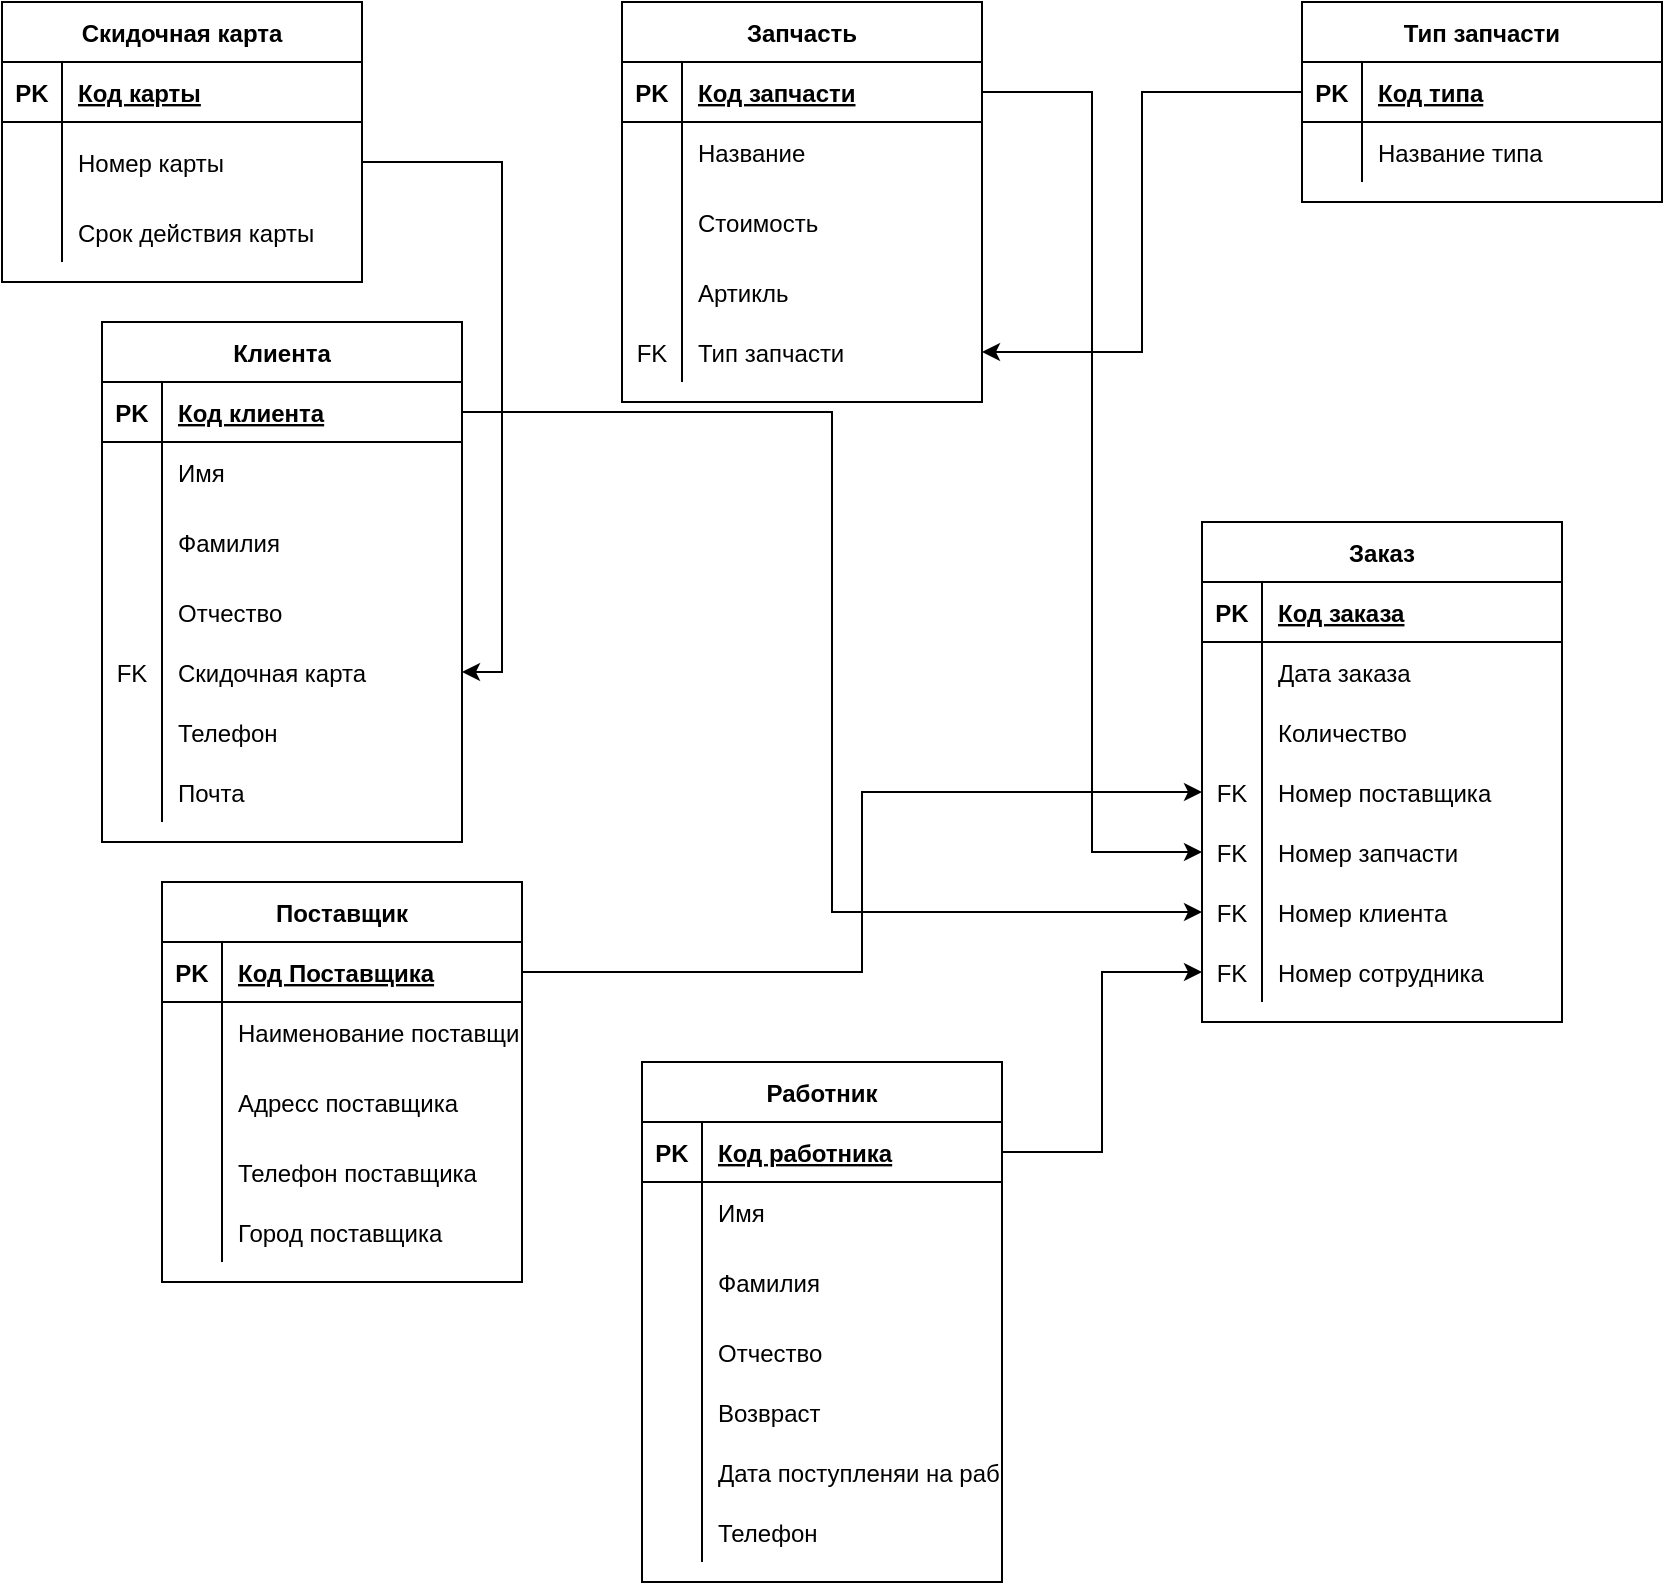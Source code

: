 <mxfile version="18.0.0" type="google"><diagram id="miZp50-C8-HY1omfgXkH" name="Page-1"><mxGraphModel grid="1" page="1" gridSize="10" guides="1" tooltips="1" connect="1" arrows="1" fold="1" pageScale="1" pageWidth="827" pageHeight="1169" math="0" shadow="0"><root><mxCell id="0"/><mxCell id="1" parent="0"/><mxCell id="BhGO9FhYn9cVeKSuHejP-1" value="Клиента" style="shape=table;startSize=30;container=1;collapsible=1;childLayout=tableLayout;fixedRows=1;rowLines=0;fontStyle=1;align=center;resizeLast=1;" vertex="1" parent="1"><mxGeometry x="80" y="170" width="180" height="260" as="geometry"/></mxCell><mxCell id="BhGO9FhYn9cVeKSuHejP-2" value="" style="shape=tableRow;horizontal=0;startSize=0;swimlaneHead=0;swimlaneBody=0;fillColor=none;collapsible=0;dropTarget=0;points=[[0,0.5],[1,0.5]];portConstraint=eastwest;top=0;left=0;right=0;bottom=1;" vertex="1" parent="BhGO9FhYn9cVeKSuHejP-1"><mxGeometry y="30" width="180" height="30" as="geometry"/></mxCell><mxCell id="BhGO9FhYn9cVeKSuHejP-3" value="PK" style="shape=partialRectangle;connectable=0;fillColor=none;top=0;left=0;bottom=0;right=0;fontStyle=1;overflow=hidden;" vertex="1" parent="BhGO9FhYn9cVeKSuHejP-2"><mxGeometry width="30" height="30" as="geometry"><mxRectangle width="30" height="30" as="alternateBounds"/></mxGeometry></mxCell><mxCell id="BhGO9FhYn9cVeKSuHejP-4" value="Код клиента" style="shape=partialRectangle;connectable=0;fillColor=none;top=0;left=0;bottom=0;right=0;align=left;spacingLeft=6;fontStyle=5;overflow=hidden;" vertex="1" parent="BhGO9FhYn9cVeKSuHejP-2"><mxGeometry x="30" width="150" height="30" as="geometry"><mxRectangle width="150" height="30" as="alternateBounds"/></mxGeometry></mxCell><mxCell id="BhGO9FhYn9cVeKSuHejP-5" value="" style="shape=tableRow;horizontal=0;startSize=0;swimlaneHead=0;swimlaneBody=0;fillColor=none;collapsible=0;dropTarget=0;points=[[0,0.5],[1,0.5]];portConstraint=eastwest;top=0;left=0;right=0;bottom=0;" vertex="1" parent="BhGO9FhYn9cVeKSuHejP-1"><mxGeometry y="60" width="180" height="30" as="geometry"/></mxCell><mxCell id="BhGO9FhYn9cVeKSuHejP-6" value="" style="shape=partialRectangle;connectable=0;fillColor=none;top=0;left=0;bottom=0;right=0;editable=1;overflow=hidden;" vertex="1" parent="BhGO9FhYn9cVeKSuHejP-5"><mxGeometry width="30" height="30" as="geometry"><mxRectangle width="30" height="30" as="alternateBounds"/></mxGeometry></mxCell><mxCell id="BhGO9FhYn9cVeKSuHejP-7" value="Имя" style="shape=partialRectangle;connectable=0;fillColor=none;top=0;left=0;bottom=0;right=0;align=left;spacingLeft=6;overflow=hidden;" vertex="1" parent="BhGO9FhYn9cVeKSuHejP-5"><mxGeometry x="30" width="150" height="30" as="geometry"><mxRectangle width="150" height="30" as="alternateBounds"/></mxGeometry></mxCell><mxCell id="BhGO9FhYn9cVeKSuHejP-8" value="" style="shape=tableRow;horizontal=0;startSize=0;swimlaneHead=0;swimlaneBody=0;fillColor=none;collapsible=0;dropTarget=0;points=[[0,0.5],[1,0.5]];portConstraint=eastwest;top=0;left=0;right=0;bottom=0;" vertex="1" parent="BhGO9FhYn9cVeKSuHejP-1"><mxGeometry y="90" width="180" height="40" as="geometry"/></mxCell><mxCell id="BhGO9FhYn9cVeKSuHejP-9" value="" style="shape=partialRectangle;connectable=0;fillColor=none;top=0;left=0;bottom=0;right=0;editable=1;overflow=hidden;" vertex="1" parent="BhGO9FhYn9cVeKSuHejP-8"><mxGeometry width="30" height="40" as="geometry"><mxRectangle width="30" height="40" as="alternateBounds"/></mxGeometry></mxCell><mxCell id="BhGO9FhYn9cVeKSuHejP-10" value="Фамилия " style="shape=partialRectangle;connectable=0;fillColor=none;top=0;left=0;bottom=0;right=0;align=left;spacingLeft=6;overflow=hidden;" vertex="1" parent="BhGO9FhYn9cVeKSuHejP-8"><mxGeometry x="30" width="150" height="40" as="geometry"><mxRectangle width="150" height="40" as="alternateBounds"/></mxGeometry></mxCell><mxCell id="BhGO9FhYn9cVeKSuHejP-11" value="" style="shape=tableRow;horizontal=0;startSize=0;swimlaneHead=0;swimlaneBody=0;fillColor=none;collapsible=0;dropTarget=0;points=[[0,0.5],[1,0.5]];portConstraint=eastwest;top=0;left=0;right=0;bottom=0;" vertex="1" parent="BhGO9FhYn9cVeKSuHejP-1"><mxGeometry y="130" width="180" height="30" as="geometry"/></mxCell><mxCell id="BhGO9FhYn9cVeKSuHejP-12" value="" style="shape=partialRectangle;connectable=0;fillColor=none;top=0;left=0;bottom=0;right=0;editable=1;overflow=hidden;" vertex="1" parent="BhGO9FhYn9cVeKSuHejP-11"><mxGeometry width="30" height="30" as="geometry"><mxRectangle width="30" height="30" as="alternateBounds"/></mxGeometry></mxCell><mxCell id="BhGO9FhYn9cVeKSuHejP-13" value="Отчество" style="shape=partialRectangle;connectable=0;fillColor=none;top=0;left=0;bottom=0;right=0;align=left;spacingLeft=6;overflow=hidden;" vertex="1" parent="BhGO9FhYn9cVeKSuHejP-11"><mxGeometry x="30" width="150" height="30" as="geometry"><mxRectangle width="150" height="30" as="alternateBounds"/></mxGeometry></mxCell><mxCell id="BhGO9FhYn9cVeKSuHejP-15" style="shape=tableRow;horizontal=0;startSize=0;swimlaneHead=0;swimlaneBody=0;fillColor=none;collapsible=0;dropTarget=0;points=[[0,0.5],[1,0.5]];portConstraint=eastwest;top=0;left=0;right=0;bottom=0;" vertex="1" parent="BhGO9FhYn9cVeKSuHejP-1"><mxGeometry y="160" width="180" height="30" as="geometry"/></mxCell><mxCell id="BhGO9FhYn9cVeKSuHejP-16" value="FK" style="shape=partialRectangle;connectable=0;fillColor=none;top=0;left=0;bottom=0;right=0;editable=1;overflow=hidden;" vertex="1" parent="BhGO9FhYn9cVeKSuHejP-15"><mxGeometry width="30" height="30" as="geometry"><mxRectangle width="30" height="30" as="alternateBounds"/></mxGeometry></mxCell><mxCell id="BhGO9FhYn9cVeKSuHejP-17" value="Скидочная карта" style="shape=partialRectangle;connectable=0;fillColor=none;top=0;left=0;bottom=0;right=0;align=left;spacingLeft=6;overflow=hidden;" vertex="1" parent="BhGO9FhYn9cVeKSuHejP-15"><mxGeometry x="30" width="150" height="30" as="geometry"><mxRectangle width="150" height="30" as="alternateBounds"/></mxGeometry></mxCell><mxCell id="BhGO9FhYn9cVeKSuHejP-21" style="shape=tableRow;horizontal=0;startSize=0;swimlaneHead=0;swimlaneBody=0;fillColor=none;collapsible=0;dropTarget=0;points=[[0,0.5],[1,0.5]];portConstraint=eastwest;top=0;left=0;right=0;bottom=0;" vertex="1" parent="BhGO9FhYn9cVeKSuHejP-1"><mxGeometry y="190" width="180" height="30" as="geometry"/></mxCell><mxCell id="BhGO9FhYn9cVeKSuHejP-22" style="shape=partialRectangle;connectable=0;fillColor=none;top=0;left=0;bottom=0;right=0;editable=1;overflow=hidden;" vertex="1" parent="BhGO9FhYn9cVeKSuHejP-21"><mxGeometry width="30" height="30" as="geometry"><mxRectangle width="30" height="30" as="alternateBounds"/></mxGeometry></mxCell><mxCell id="BhGO9FhYn9cVeKSuHejP-23" value="Телефон" style="shape=partialRectangle;connectable=0;fillColor=none;top=0;left=0;bottom=0;right=0;align=left;spacingLeft=6;overflow=hidden;" vertex="1" parent="BhGO9FhYn9cVeKSuHejP-21"><mxGeometry x="30" width="150" height="30" as="geometry"><mxRectangle width="150" height="30" as="alternateBounds"/></mxGeometry></mxCell><mxCell id="BhGO9FhYn9cVeKSuHejP-18" style="shape=tableRow;horizontal=0;startSize=0;swimlaneHead=0;swimlaneBody=0;fillColor=none;collapsible=0;dropTarget=0;points=[[0,0.5],[1,0.5]];portConstraint=eastwest;top=0;left=0;right=0;bottom=0;" vertex="1" parent="BhGO9FhYn9cVeKSuHejP-1"><mxGeometry y="220" width="180" height="30" as="geometry"/></mxCell><mxCell id="BhGO9FhYn9cVeKSuHejP-19" style="shape=partialRectangle;connectable=0;fillColor=none;top=0;left=0;bottom=0;right=0;editable=1;overflow=hidden;" vertex="1" parent="BhGO9FhYn9cVeKSuHejP-18"><mxGeometry width="30" height="30" as="geometry"><mxRectangle width="30" height="30" as="alternateBounds"/></mxGeometry></mxCell><mxCell id="BhGO9FhYn9cVeKSuHejP-20" value="Почта" style="shape=partialRectangle;connectable=0;fillColor=none;top=0;left=0;bottom=0;right=0;align=left;spacingLeft=6;overflow=hidden;" vertex="1" parent="BhGO9FhYn9cVeKSuHejP-18"><mxGeometry x="30" width="150" height="30" as="geometry"><mxRectangle width="150" height="30" as="alternateBounds"/></mxGeometry></mxCell><mxCell id="BhGO9FhYn9cVeKSuHejP-24" value="Заказ" style="shape=table;startSize=30;container=1;collapsible=1;childLayout=tableLayout;fixedRows=1;rowLines=0;fontStyle=1;align=center;resizeLast=1;" vertex="1" parent="1"><mxGeometry x="630" y="270" width="180" height="250" as="geometry"/></mxCell><mxCell id="BhGO9FhYn9cVeKSuHejP-25" value="" style="shape=tableRow;horizontal=0;startSize=0;swimlaneHead=0;swimlaneBody=0;fillColor=none;collapsible=0;dropTarget=0;points=[[0,0.5],[1,0.5]];portConstraint=eastwest;top=0;left=0;right=0;bottom=1;" vertex="1" parent="BhGO9FhYn9cVeKSuHejP-24"><mxGeometry y="30" width="180" height="30" as="geometry"/></mxCell><mxCell id="BhGO9FhYn9cVeKSuHejP-26" value="PK" style="shape=partialRectangle;connectable=0;fillColor=none;top=0;left=0;bottom=0;right=0;fontStyle=1;overflow=hidden;" vertex="1" parent="BhGO9FhYn9cVeKSuHejP-25"><mxGeometry width="30" height="30" as="geometry"><mxRectangle width="30" height="30" as="alternateBounds"/></mxGeometry></mxCell><mxCell id="BhGO9FhYn9cVeKSuHejP-27" value="Код заказа" style="shape=partialRectangle;connectable=0;fillColor=none;top=0;left=0;bottom=0;right=0;align=left;spacingLeft=6;fontStyle=5;overflow=hidden;" vertex="1" parent="BhGO9FhYn9cVeKSuHejP-25"><mxGeometry x="30" width="150" height="30" as="geometry"><mxRectangle width="150" height="30" as="alternateBounds"/></mxGeometry></mxCell><mxCell id="BhGO9FhYn9cVeKSuHejP-28" value="" style="shape=tableRow;horizontal=0;startSize=0;swimlaneHead=0;swimlaneBody=0;fillColor=none;collapsible=0;dropTarget=0;points=[[0,0.5],[1,0.5]];portConstraint=eastwest;top=0;left=0;right=0;bottom=0;" vertex="1" parent="BhGO9FhYn9cVeKSuHejP-24"><mxGeometry y="60" width="180" height="30" as="geometry"/></mxCell><mxCell id="BhGO9FhYn9cVeKSuHejP-29" value="" style="shape=partialRectangle;connectable=0;fillColor=none;top=0;left=0;bottom=0;right=0;editable=1;overflow=hidden;" vertex="1" parent="BhGO9FhYn9cVeKSuHejP-28"><mxGeometry width="30" height="30" as="geometry"><mxRectangle width="30" height="30" as="alternateBounds"/></mxGeometry></mxCell><mxCell id="BhGO9FhYn9cVeKSuHejP-30" value="Дата заказа" style="shape=partialRectangle;connectable=0;fillColor=none;top=0;left=0;bottom=0;right=0;align=left;spacingLeft=6;overflow=hidden;" vertex="1" parent="BhGO9FhYn9cVeKSuHejP-28"><mxGeometry x="30" width="150" height="30" as="geometry"><mxRectangle width="150" height="30" as="alternateBounds"/></mxGeometry></mxCell><mxCell id="BhGO9FhYn9cVeKSuHejP-31" value="" style="shape=tableRow;horizontal=0;startSize=0;swimlaneHead=0;swimlaneBody=0;fillColor=none;collapsible=0;dropTarget=0;points=[[0,0.5],[1,0.5]];portConstraint=eastwest;top=0;left=0;right=0;bottom=0;" vertex="1" parent="BhGO9FhYn9cVeKSuHejP-24"><mxGeometry y="90" width="180" height="30" as="geometry"/></mxCell><mxCell id="BhGO9FhYn9cVeKSuHejP-32" value="" style="shape=partialRectangle;connectable=0;fillColor=none;top=0;left=0;bottom=0;right=0;editable=1;overflow=hidden;" vertex="1" parent="BhGO9FhYn9cVeKSuHejP-31"><mxGeometry width="30" height="30" as="geometry"><mxRectangle width="30" height="30" as="alternateBounds"/></mxGeometry></mxCell><mxCell id="BhGO9FhYn9cVeKSuHejP-33" value="Количество" style="shape=partialRectangle;connectable=0;fillColor=none;top=0;left=0;bottom=0;right=0;align=left;spacingLeft=6;overflow=hidden;" vertex="1" parent="BhGO9FhYn9cVeKSuHejP-31"><mxGeometry x="30" width="150" height="30" as="geometry"><mxRectangle width="150" height="30" as="alternateBounds"/></mxGeometry></mxCell><mxCell id="BhGO9FhYn9cVeKSuHejP-34" value="" style="shape=tableRow;horizontal=0;startSize=0;swimlaneHead=0;swimlaneBody=0;fillColor=none;collapsible=0;dropTarget=0;points=[[0,0.5],[1,0.5]];portConstraint=eastwest;top=0;left=0;right=0;bottom=0;" vertex="1" parent="BhGO9FhYn9cVeKSuHejP-24"><mxGeometry y="120" width="180" height="30" as="geometry"/></mxCell><mxCell id="BhGO9FhYn9cVeKSuHejP-35" value="FK" style="shape=partialRectangle;connectable=0;fillColor=none;top=0;left=0;bottom=0;right=0;editable=1;overflow=hidden;" vertex="1" parent="BhGO9FhYn9cVeKSuHejP-34"><mxGeometry width="30" height="30" as="geometry"><mxRectangle width="30" height="30" as="alternateBounds"/></mxGeometry></mxCell><mxCell id="BhGO9FhYn9cVeKSuHejP-36" value="Номер поставщика" style="shape=partialRectangle;connectable=0;fillColor=none;top=0;left=0;bottom=0;right=0;align=left;spacingLeft=6;overflow=hidden;" vertex="1" parent="BhGO9FhYn9cVeKSuHejP-34"><mxGeometry x="30" width="150" height="30" as="geometry"><mxRectangle width="150" height="30" as="alternateBounds"/></mxGeometry></mxCell><mxCell id="BhGO9FhYn9cVeKSuHejP-37" style="shape=tableRow;horizontal=0;startSize=0;swimlaneHead=0;swimlaneBody=0;fillColor=none;collapsible=0;dropTarget=0;points=[[0,0.5],[1,0.5]];portConstraint=eastwest;top=0;left=0;right=0;bottom=0;" vertex="1" parent="BhGO9FhYn9cVeKSuHejP-24"><mxGeometry y="150" width="180" height="30" as="geometry"/></mxCell><mxCell id="BhGO9FhYn9cVeKSuHejP-38" value="FK" style="shape=partialRectangle;connectable=0;fillColor=none;top=0;left=0;bottom=0;right=0;editable=1;overflow=hidden;" vertex="1" parent="BhGO9FhYn9cVeKSuHejP-37"><mxGeometry width="30" height="30" as="geometry"><mxRectangle width="30" height="30" as="alternateBounds"/></mxGeometry></mxCell><mxCell id="BhGO9FhYn9cVeKSuHejP-39" value="Номер запчасти" style="shape=partialRectangle;connectable=0;fillColor=none;top=0;left=0;bottom=0;right=0;align=left;spacingLeft=6;overflow=hidden;" vertex="1" parent="BhGO9FhYn9cVeKSuHejP-37"><mxGeometry x="30" width="150" height="30" as="geometry"><mxRectangle width="150" height="30" as="alternateBounds"/></mxGeometry></mxCell><mxCell id="BhGO9FhYn9cVeKSuHejP-40" style="shape=tableRow;horizontal=0;startSize=0;swimlaneHead=0;swimlaneBody=0;fillColor=none;collapsible=0;dropTarget=0;points=[[0,0.5],[1,0.5]];portConstraint=eastwest;top=0;left=0;right=0;bottom=0;" vertex="1" parent="BhGO9FhYn9cVeKSuHejP-24"><mxGeometry y="180" width="180" height="30" as="geometry"/></mxCell><mxCell id="BhGO9FhYn9cVeKSuHejP-41" value="FK" style="shape=partialRectangle;connectable=0;fillColor=none;top=0;left=0;bottom=0;right=0;editable=1;overflow=hidden;" vertex="1" parent="BhGO9FhYn9cVeKSuHejP-40"><mxGeometry width="30" height="30" as="geometry"><mxRectangle width="30" height="30" as="alternateBounds"/></mxGeometry></mxCell><mxCell id="BhGO9FhYn9cVeKSuHejP-42" value="Номер клиента" style="shape=partialRectangle;connectable=0;fillColor=none;top=0;left=0;bottom=0;right=0;align=left;spacingLeft=6;overflow=hidden;" vertex="1" parent="BhGO9FhYn9cVeKSuHejP-40"><mxGeometry x="30" width="150" height="30" as="geometry"><mxRectangle width="150" height="30" as="alternateBounds"/></mxGeometry></mxCell><mxCell id="BhGO9FhYn9cVeKSuHejP-43" style="shape=tableRow;horizontal=0;startSize=0;swimlaneHead=0;swimlaneBody=0;fillColor=none;collapsible=0;dropTarget=0;points=[[0,0.5],[1,0.5]];portConstraint=eastwest;top=0;left=0;right=0;bottom=0;" vertex="1" parent="BhGO9FhYn9cVeKSuHejP-24"><mxGeometry y="210" width="180" height="30" as="geometry"/></mxCell><mxCell id="BhGO9FhYn9cVeKSuHejP-44" value="FK" style="shape=partialRectangle;connectable=0;fillColor=none;top=0;left=0;bottom=0;right=0;editable=1;overflow=hidden;" vertex="1" parent="BhGO9FhYn9cVeKSuHejP-43"><mxGeometry width="30" height="30" as="geometry"><mxRectangle width="30" height="30" as="alternateBounds"/></mxGeometry></mxCell><mxCell id="BhGO9FhYn9cVeKSuHejP-45" value="Номер сотрудника" style="shape=partialRectangle;connectable=0;fillColor=none;top=0;left=0;bottom=0;right=0;align=left;spacingLeft=6;overflow=hidden;" vertex="1" parent="BhGO9FhYn9cVeKSuHejP-43"><mxGeometry x="30" width="150" height="30" as="geometry"><mxRectangle width="150" height="30" as="alternateBounds"/></mxGeometry></mxCell><mxCell id="EI6yJglbOW5Ief-TqX00-2" value="Поставщик" style="shape=table;startSize=30;container=1;collapsible=1;childLayout=tableLayout;fixedRows=1;rowLines=0;fontStyle=1;align=center;resizeLast=1;" vertex="1" parent="1"><mxGeometry x="110" y="450" width="180" height="200" as="geometry"/></mxCell><mxCell id="EI6yJglbOW5Ief-TqX00-3" value="" style="shape=tableRow;horizontal=0;startSize=0;swimlaneHead=0;swimlaneBody=0;fillColor=none;collapsible=0;dropTarget=0;points=[[0,0.5],[1,0.5]];portConstraint=eastwest;top=0;left=0;right=0;bottom=1;" vertex="1" parent="EI6yJglbOW5Ief-TqX00-2"><mxGeometry y="30" width="180" height="30" as="geometry"/></mxCell><mxCell id="EI6yJglbOW5Ief-TqX00-4" value="PK" style="shape=partialRectangle;connectable=0;fillColor=none;top=0;left=0;bottom=0;right=0;fontStyle=1;overflow=hidden;" vertex="1" parent="EI6yJglbOW5Ief-TqX00-3"><mxGeometry width="30" height="30" as="geometry"><mxRectangle width="30" height="30" as="alternateBounds"/></mxGeometry></mxCell><mxCell id="EI6yJglbOW5Ief-TqX00-5" value="Код Поставщика" style="shape=partialRectangle;connectable=0;fillColor=none;top=0;left=0;bottom=0;right=0;align=left;spacingLeft=6;fontStyle=5;overflow=hidden;" vertex="1" parent="EI6yJglbOW5Ief-TqX00-3"><mxGeometry x="30" width="150" height="30" as="geometry"><mxRectangle width="150" height="30" as="alternateBounds"/></mxGeometry></mxCell><mxCell id="EI6yJglbOW5Ief-TqX00-6" value="" style="shape=tableRow;horizontal=0;startSize=0;swimlaneHead=0;swimlaneBody=0;fillColor=none;collapsible=0;dropTarget=0;points=[[0,0.5],[1,0.5]];portConstraint=eastwest;top=0;left=0;right=0;bottom=0;" vertex="1" parent="EI6yJglbOW5Ief-TqX00-2"><mxGeometry y="60" width="180" height="30" as="geometry"/></mxCell><mxCell id="EI6yJglbOW5Ief-TqX00-7" value="" style="shape=partialRectangle;connectable=0;fillColor=none;top=0;left=0;bottom=0;right=0;editable=1;overflow=hidden;" vertex="1" parent="EI6yJglbOW5Ief-TqX00-6"><mxGeometry width="30" height="30" as="geometry"><mxRectangle width="30" height="30" as="alternateBounds"/></mxGeometry></mxCell><mxCell id="EI6yJglbOW5Ief-TqX00-8" value="Наименование поставщика" style="shape=partialRectangle;connectable=0;fillColor=none;top=0;left=0;bottom=0;right=0;align=left;spacingLeft=6;overflow=hidden;" vertex="1" parent="EI6yJglbOW5Ief-TqX00-6"><mxGeometry x="30" width="150" height="30" as="geometry"><mxRectangle width="150" height="30" as="alternateBounds"/></mxGeometry></mxCell><mxCell id="EI6yJglbOW5Ief-TqX00-9" value="" style="shape=tableRow;horizontal=0;startSize=0;swimlaneHead=0;swimlaneBody=0;fillColor=none;collapsible=0;dropTarget=0;points=[[0,0.5],[1,0.5]];portConstraint=eastwest;top=0;left=0;right=0;bottom=0;" vertex="1" parent="EI6yJglbOW5Ief-TqX00-2"><mxGeometry y="90" width="180" height="40" as="geometry"/></mxCell><mxCell id="EI6yJglbOW5Ief-TqX00-10" value="" style="shape=partialRectangle;connectable=0;fillColor=none;top=0;left=0;bottom=0;right=0;editable=1;overflow=hidden;" vertex="1" parent="EI6yJglbOW5Ief-TqX00-9"><mxGeometry width="30" height="40" as="geometry"><mxRectangle width="30" height="40" as="alternateBounds"/></mxGeometry></mxCell><mxCell id="EI6yJglbOW5Ief-TqX00-11" value="Адресс поставщика" style="shape=partialRectangle;connectable=0;fillColor=none;top=0;left=0;bottom=0;right=0;align=left;spacingLeft=6;overflow=hidden;" vertex="1" parent="EI6yJglbOW5Ief-TqX00-9"><mxGeometry x="30" width="150" height="40" as="geometry"><mxRectangle width="150" height="40" as="alternateBounds"/></mxGeometry></mxCell><mxCell id="EI6yJglbOW5Ief-TqX00-12" value="" style="shape=tableRow;horizontal=0;startSize=0;swimlaneHead=0;swimlaneBody=0;fillColor=none;collapsible=0;dropTarget=0;points=[[0,0.5],[1,0.5]];portConstraint=eastwest;top=0;left=0;right=0;bottom=0;" vertex="1" parent="EI6yJglbOW5Ief-TqX00-2"><mxGeometry y="130" width="180" height="30" as="geometry"/></mxCell><mxCell id="EI6yJglbOW5Ief-TqX00-13" value="" style="shape=partialRectangle;connectable=0;fillColor=none;top=0;left=0;bottom=0;right=0;editable=1;overflow=hidden;" vertex="1" parent="EI6yJglbOW5Ief-TqX00-12"><mxGeometry width="30" height="30" as="geometry"><mxRectangle width="30" height="30" as="alternateBounds"/></mxGeometry></mxCell><mxCell id="EI6yJglbOW5Ief-TqX00-14" value="Телефон поставщика" style="shape=partialRectangle;connectable=0;fillColor=none;top=0;left=0;bottom=0;right=0;align=left;spacingLeft=6;overflow=hidden;" vertex="1" parent="EI6yJglbOW5Ief-TqX00-12"><mxGeometry x="30" width="150" height="30" as="geometry"><mxRectangle width="150" height="30" as="alternateBounds"/></mxGeometry></mxCell><mxCell id="EI6yJglbOW5Ief-TqX00-15" style="shape=tableRow;horizontal=0;startSize=0;swimlaneHead=0;swimlaneBody=0;fillColor=none;collapsible=0;dropTarget=0;points=[[0,0.5],[1,0.5]];portConstraint=eastwest;top=0;left=0;right=0;bottom=0;" vertex="1" parent="EI6yJglbOW5Ief-TqX00-2"><mxGeometry y="160" width="180" height="30" as="geometry"/></mxCell><mxCell id="EI6yJglbOW5Ief-TqX00-16" style="shape=partialRectangle;connectable=0;fillColor=none;top=0;left=0;bottom=0;right=0;editable=1;overflow=hidden;" vertex="1" parent="EI6yJglbOW5Ief-TqX00-15"><mxGeometry width="30" height="30" as="geometry"><mxRectangle width="30" height="30" as="alternateBounds"/></mxGeometry></mxCell><mxCell id="EI6yJglbOW5Ief-TqX00-17" value="Город поставщика" style="shape=partialRectangle;connectable=0;fillColor=none;top=0;left=0;bottom=0;right=0;align=left;spacingLeft=6;overflow=hidden;" vertex="1" parent="EI6yJglbOW5Ief-TqX00-15"><mxGeometry x="30" width="150" height="30" as="geometry"><mxRectangle width="150" height="30" as="alternateBounds"/></mxGeometry></mxCell><mxCell id="EI6yJglbOW5Ief-TqX00-25" value="Запчасть" style="shape=table;startSize=30;container=1;collapsible=1;childLayout=tableLayout;fixedRows=1;rowLines=0;fontStyle=1;align=center;resizeLast=1;" vertex="1" parent="1"><mxGeometry x="340" y="10" width="180" height="200" as="geometry"/></mxCell><mxCell id="EI6yJglbOW5Ief-TqX00-26" value="" style="shape=tableRow;horizontal=0;startSize=0;swimlaneHead=0;swimlaneBody=0;fillColor=none;collapsible=0;dropTarget=0;points=[[0,0.5],[1,0.5]];portConstraint=eastwest;top=0;left=0;right=0;bottom=1;" vertex="1" parent="EI6yJglbOW5Ief-TqX00-25"><mxGeometry y="30" width="180" height="30" as="geometry"/></mxCell><mxCell id="EI6yJglbOW5Ief-TqX00-27" value="PK" style="shape=partialRectangle;connectable=0;fillColor=none;top=0;left=0;bottom=0;right=0;fontStyle=1;overflow=hidden;" vertex="1" parent="EI6yJglbOW5Ief-TqX00-26"><mxGeometry width="30" height="30" as="geometry"><mxRectangle width="30" height="30" as="alternateBounds"/></mxGeometry></mxCell><mxCell id="EI6yJglbOW5Ief-TqX00-28" value="Код запчасти" style="shape=partialRectangle;connectable=0;fillColor=none;top=0;left=0;bottom=0;right=0;align=left;spacingLeft=6;fontStyle=5;overflow=hidden;" vertex="1" parent="EI6yJglbOW5Ief-TqX00-26"><mxGeometry x="30" width="150" height="30" as="geometry"><mxRectangle width="150" height="30" as="alternateBounds"/></mxGeometry></mxCell><mxCell id="EI6yJglbOW5Ief-TqX00-29" value="" style="shape=tableRow;horizontal=0;startSize=0;swimlaneHead=0;swimlaneBody=0;fillColor=none;collapsible=0;dropTarget=0;points=[[0,0.5],[1,0.5]];portConstraint=eastwest;top=0;left=0;right=0;bottom=0;" vertex="1" parent="EI6yJglbOW5Ief-TqX00-25"><mxGeometry y="60" width="180" height="30" as="geometry"/></mxCell><mxCell id="EI6yJglbOW5Ief-TqX00-30" value="" style="shape=partialRectangle;connectable=0;fillColor=none;top=0;left=0;bottom=0;right=0;editable=1;overflow=hidden;" vertex="1" parent="EI6yJglbOW5Ief-TqX00-29"><mxGeometry width="30" height="30" as="geometry"><mxRectangle width="30" height="30" as="alternateBounds"/></mxGeometry></mxCell><mxCell id="EI6yJglbOW5Ief-TqX00-31" value="Название " style="shape=partialRectangle;connectable=0;fillColor=none;top=0;left=0;bottom=0;right=0;align=left;spacingLeft=6;overflow=hidden;" vertex="1" parent="EI6yJglbOW5Ief-TqX00-29"><mxGeometry x="30" width="150" height="30" as="geometry"><mxRectangle width="150" height="30" as="alternateBounds"/></mxGeometry></mxCell><mxCell id="EI6yJglbOW5Ief-TqX00-32" value="" style="shape=tableRow;horizontal=0;startSize=0;swimlaneHead=0;swimlaneBody=0;fillColor=none;collapsible=0;dropTarget=0;points=[[0,0.5],[1,0.5]];portConstraint=eastwest;top=0;left=0;right=0;bottom=0;" vertex="1" parent="EI6yJglbOW5Ief-TqX00-25"><mxGeometry y="90" width="180" height="40" as="geometry"/></mxCell><mxCell id="EI6yJglbOW5Ief-TqX00-33" value="" style="shape=partialRectangle;connectable=0;fillColor=none;top=0;left=0;bottom=0;right=0;editable=1;overflow=hidden;" vertex="1" parent="EI6yJglbOW5Ief-TqX00-32"><mxGeometry width="30" height="40" as="geometry"><mxRectangle width="30" height="40" as="alternateBounds"/></mxGeometry></mxCell><mxCell id="EI6yJglbOW5Ief-TqX00-34" value="Стоимость" style="shape=partialRectangle;connectable=0;fillColor=none;top=0;left=0;bottom=0;right=0;align=left;spacingLeft=6;overflow=hidden;" vertex="1" parent="EI6yJglbOW5Ief-TqX00-32"><mxGeometry x="30" width="150" height="40" as="geometry"><mxRectangle width="150" height="40" as="alternateBounds"/></mxGeometry></mxCell><mxCell id="EI6yJglbOW5Ief-TqX00-35" value="" style="shape=tableRow;horizontal=0;startSize=0;swimlaneHead=0;swimlaneBody=0;fillColor=none;collapsible=0;dropTarget=0;points=[[0,0.5],[1,0.5]];portConstraint=eastwest;top=0;left=0;right=0;bottom=0;" vertex="1" parent="EI6yJglbOW5Ief-TqX00-25"><mxGeometry y="130" width="180" height="30" as="geometry"/></mxCell><mxCell id="EI6yJglbOW5Ief-TqX00-36" value="" style="shape=partialRectangle;connectable=0;fillColor=none;top=0;left=0;bottom=0;right=0;editable=1;overflow=hidden;" vertex="1" parent="EI6yJglbOW5Ief-TqX00-35"><mxGeometry width="30" height="30" as="geometry"><mxRectangle width="30" height="30" as="alternateBounds"/></mxGeometry></mxCell><mxCell id="EI6yJglbOW5Ief-TqX00-37" value="Артикль" style="shape=partialRectangle;connectable=0;fillColor=none;top=0;left=0;bottom=0;right=0;align=left;spacingLeft=6;overflow=hidden;" vertex="1" parent="EI6yJglbOW5Ief-TqX00-35"><mxGeometry x="30" width="150" height="30" as="geometry"><mxRectangle width="150" height="30" as="alternateBounds"/></mxGeometry></mxCell><mxCell id="OirEP7UpypeNH1POk59D-6" style="shape=tableRow;horizontal=0;startSize=0;swimlaneHead=0;swimlaneBody=0;fillColor=none;collapsible=0;dropTarget=0;points=[[0,0.5],[1,0.5]];portConstraint=eastwest;top=0;left=0;right=0;bottom=0;" vertex="1" parent="EI6yJglbOW5Ief-TqX00-25"><mxGeometry y="160" width="180" height="30" as="geometry"/></mxCell><mxCell id="OirEP7UpypeNH1POk59D-7" value="FK" style="shape=partialRectangle;connectable=0;fillColor=none;top=0;left=0;bottom=0;right=0;editable=1;overflow=hidden;" vertex="1" parent="OirEP7UpypeNH1POk59D-6"><mxGeometry width="30" height="30" as="geometry"><mxRectangle width="30" height="30" as="alternateBounds"/></mxGeometry></mxCell><mxCell id="OirEP7UpypeNH1POk59D-8" value="Тип запчасти" style="shape=partialRectangle;connectable=0;fillColor=none;top=0;left=0;bottom=0;right=0;align=left;spacingLeft=6;overflow=hidden;" vertex="1" parent="OirEP7UpypeNH1POk59D-6"><mxGeometry x="30" width="150" height="30" as="geometry"><mxRectangle width="150" height="30" as="alternateBounds"/></mxGeometry></mxCell><mxCell id="EI6yJglbOW5Ief-TqX00-48" value="Работник" style="shape=table;startSize=30;container=1;collapsible=1;childLayout=tableLayout;fixedRows=1;rowLines=0;fontStyle=1;align=center;resizeLast=1;" vertex="1" parent="1"><mxGeometry x="350" y="540" width="180" height="260" as="geometry"/></mxCell><mxCell id="EI6yJglbOW5Ief-TqX00-49" value="" style="shape=tableRow;horizontal=0;startSize=0;swimlaneHead=0;swimlaneBody=0;fillColor=none;collapsible=0;dropTarget=0;points=[[0,0.5],[1,0.5]];portConstraint=eastwest;top=0;left=0;right=0;bottom=1;" vertex="1" parent="EI6yJglbOW5Ief-TqX00-48"><mxGeometry y="30" width="180" height="30" as="geometry"/></mxCell><mxCell id="EI6yJglbOW5Ief-TqX00-50" value="PK" style="shape=partialRectangle;connectable=0;fillColor=none;top=0;left=0;bottom=0;right=0;fontStyle=1;overflow=hidden;" vertex="1" parent="EI6yJglbOW5Ief-TqX00-49"><mxGeometry width="30" height="30" as="geometry"><mxRectangle width="30" height="30" as="alternateBounds"/></mxGeometry></mxCell><mxCell id="EI6yJglbOW5Ief-TqX00-51" value="Код работника" style="shape=partialRectangle;connectable=0;fillColor=none;top=0;left=0;bottom=0;right=0;align=left;spacingLeft=6;fontStyle=5;overflow=hidden;" vertex="1" parent="EI6yJglbOW5Ief-TqX00-49"><mxGeometry x="30" width="150" height="30" as="geometry"><mxRectangle width="150" height="30" as="alternateBounds"/></mxGeometry></mxCell><mxCell id="EI6yJglbOW5Ief-TqX00-52" value="" style="shape=tableRow;horizontal=0;startSize=0;swimlaneHead=0;swimlaneBody=0;fillColor=none;collapsible=0;dropTarget=0;points=[[0,0.5],[1,0.5]];portConstraint=eastwest;top=0;left=0;right=0;bottom=0;" vertex="1" parent="EI6yJglbOW5Ief-TqX00-48"><mxGeometry y="60" width="180" height="30" as="geometry"/></mxCell><mxCell id="EI6yJglbOW5Ief-TqX00-53" value="" style="shape=partialRectangle;connectable=0;fillColor=none;top=0;left=0;bottom=0;right=0;editable=1;overflow=hidden;" vertex="1" parent="EI6yJglbOW5Ief-TqX00-52"><mxGeometry width="30" height="30" as="geometry"><mxRectangle width="30" height="30" as="alternateBounds"/></mxGeometry></mxCell><mxCell id="EI6yJglbOW5Ief-TqX00-54" value="Имя" style="shape=partialRectangle;connectable=0;fillColor=none;top=0;left=0;bottom=0;right=0;align=left;spacingLeft=6;overflow=hidden;" vertex="1" parent="EI6yJglbOW5Ief-TqX00-52"><mxGeometry x="30" width="150" height="30" as="geometry"><mxRectangle width="150" height="30" as="alternateBounds"/></mxGeometry></mxCell><mxCell id="EI6yJglbOW5Ief-TqX00-55" value="" style="shape=tableRow;horizontal=0;startSize=0;swimlaneHead=0;swimlaneBody=0;fillColor=none;collapsible=0;dropTarget=0;points=[[0,0.5],[1,0.5]];portConstraint=eastwest;top=0;left=0;right=0;bottom=0;" vertex="1" parent="EI6yJglbOW5Ief-TqX00-48"><mxGeometry y="90" width="180" height="40" as="geometry"/></mxCell><mxCell id="EI6yJglbOW5Ief-TqX00-56" value="" style="shape=partialRectangle;connectable=0;fillColor=none;top=0;left=0;bottom=0;right=0;editable=1;overflow=hidden;" vertex="1" parent="EI6yJglbOW5Ief-TqX00-55"><mxGeometry width="30" height="40" as="geometry"><mxRectangle width="30" height="40" as="alternateBounds"/></mxGeometry></mxCell><mxCell id="EI6yJglbOW5Ief-TqX00-57" value="Фамилия" style="shape=partialRectangle;connectable=0;fillColor=none;top=0;left=0;bottom=0;right=0;align=left;spacingLeft=6;overflow=hidden;" vertex="1" parent="EI6yJglbOW5Ief-TqX00-55"><mxGeometry x="30" width="150" height="40" as="geometry"><mxRectangle width="150" height="40" as="alternateBounds"/></mxGeometry></mxCell><mxCell id="EI6yJglbOW5Ief-TqX00-58" value="" style="shape=tableRow;horizontal=0;startSize=0;swimlaneHead=0;swimlaneBody=0;fillColor=none;collapsible=0;dropTarget=0;points=[[0,0.5],[1,0.5]];portConstraint=eastwest;top=0;left=0;right=0;bottom=0;" vertex="1" parent="EI6yJglbOW5Ief-TqX00-48"><mxGeometry y="130" width="180" height="30" as="geometry"/></mxCell><mxCell id="EI6yJglbOW5Ief-TqX00-59" value="" style="shape=partialRectangle;connectable=0;fillColor=none;top=0;left=0;bottom=0;right=0;editable=1;overflow=hidden;" vertex="1" parent="EI6yJglbOW5Ief-TqX00-58"><mxGeometry width="30" height="30" as="geometry"><mxRectangle width="30" height="30" as="alternateBounds"/></mxGeometry></mxCell><mxCell id="EI6yJglbOW5Ief-TqX00-60" value="Отчество" style="shape=partialRectangle;connectable=0;fillColor=none;top=0;left=0;bottom=0;right=0;align=left;spacingLeft=6;overflow=hidden;" vertex="1" parent="EI6yJglbOW5Ief-TqX00-58"><mxGeometry x="30" width="150" height="30" as="geometry"><mxRectangle width="150" height="30" as="alternateBounds"/></mxGeometry></mxCell><mxCell id="EI6yJglbOW5Ief-TqX00-61" style="shape=tableRow;horizontal=0;startSize=0;swimlaneHead=0;swimlaneBody=0;fillColor=none;collapsible=0;dropTarget=0;points=[[0,0.5],[1,0.5]];portConstraint=eastwest;top=0;left=0;right=0;bottom=0;" vertex="1" parent="EI6yJglbOW5Ief-TqX00-48"><mxGeometry y="160" width="180" height="30" as="geometry"/></mxCell><mxCell id="EI6yJglbOW5Ief-TqX00-62" style="shape=partialRectangle;connectable=0;fillColor=none;top=0;left=0;bottom=0;right=0;editable=1;overflow=hidden;" vertex="1" parent="EI6yJglbOW5Ief-TqX00-61"><mxGeometry width="30" height="30" as="geometry"><mxRectangle width="30" height="30" as="alternateBounds"/></mxGeometry></mxCell><mxCell id="EI6yJglbOW5Ief-TqX00-63" value="Возвраст" style="shape=partialRectangle;connectable=0;fillColor=none;top=0;left=0;bottom=0;right=0;align=left;spacingLeft=6;overflow=hidden;" vertex="1" parent="EI6yJglbOW5Ief-TqX00-61"><mxGeometry x="30" width="150" height="30" as="geometry"><mxRectangle width="150" height="30" as="alternateBounds"/></mxGeometry></mxCell><mxCell id="EI6yJglbOW5Ief-TqX00-64" style="shape=tableRow;horizontal=0;startSize=0;swimlaneHead=0;swimlaneBody=0;fillColor=none;collapsible=0;dropTarget=0;points=[[0,0.5],[1,0.5]];portConstraint=eastwest;top=0;left=0;right=0;bottom=0;" vertex="1" parent="EI6yJglbOW5Ief-TqX00-48"><mxGeometry y="190" width="180" height="30" as="geometry"/></mxCell><mxCell id="EI6yJglbOW5Ief-TqX00-65" style="shape=partialRectangle;connectable=0;fillColor=none;top=0;left=0;bottom=0;right=0;editable=1;overflow=hidden;" vertex="1" parent="EI6yJglbOW5Ief-TqX00-64"><mxGeometry width="30" height="30" as="geometry"><mxRectangle width="30" height="30" as="alternateBounds"/></mxGeometry></mxCell><mxCell id="EI6yJglbOW5Ief-TqX00-66" value="Дата поступленяи на работу" style="shape=partialRectangle;connectable=0;fillColor=none;top=0;left=0;bottom=0;right=0;align=left;spacingLeft=6;overflow=hidden;" vertex="1" parent="EI6yJglbOW5Ief-TqX00-64"><mxGeometry x="30" width="150" height="30" as="geometry"><mxRectangle width="150" height="30" as="alternateBounds"/></mxGeometry></mxCell><mxCell id="EI6yJglbOW5Ief-TqX00-67" style="shape=tableRow;horizontal=0;startSize=0;swimlaneHead=0;swimlaneBody=0;fillColor=none;collapsible=0;dropTarget=0;points=[[0,0.5],[1,0.5]];portConstraint=eastwest;top=0;left=0;right=0;bottom=0;" vertex="1" parent="EI6yJglbOW5Ief-TqX00-48"><mxGeometry y="220" width="180" height="30" as="geometry"/></mxCell><mxCell id="EI6yJglbOW5Ief-TqX00-68" style="shape=partialRectangle;connectable=0;fillColor=none;top=0;left=0;bottom=0;right=0;editable=1;overflow=hidden;" vertex="1" parent="EI6yJglbOW5Ief-TqX00-67"><mxGeometry width="30" height="30" as="geometry"><mxRectangle width="30" height="30" as="alternateBounds"/></mxGeometry></mxCell><mxCell id="EI6yJglbOW5Ief-TqX00-69" value="Телефон" style="shape=partialRectangle;connectable=0;fillColor=none;top=0;left=0;bottom=0;right=0;align=left;spacingLeft=6;overflow=hidden;" vertex="1" parent="EI6yJglbOW5Ief-TqX00-67"><mxGeometry x="30" width="150" height="30" as="geometry"><mxRectangle width="150" height="30" as="alternateBounds"/></mxGeometry></mxCell><mxCell id="OirEP7UpypeNH1POk59D-9" value="Тип запчасти" style="shape=table;startSize=30;container=1;collapsible=1;childLayout=tableLayout;fixedRows=1;rowLines=0;fontStyle=1;align=center;resizeLast=1;" vertex="1" parent="1"><mxGeometry x="680" y="10" width="180" height="100" as="geometry"/></mxCell><mxCell id="OirEP7UpypeNH1POk59D-10" value="" style="shape=tableRow;horizontal=0;startSize=0;swimlaneHead=0;swimlaneBody=0;fillColor=none;collapsible=0;dropTarget=0;points=[[0,0.5],[1,0.5]];portConstraint=eastwest;top=0;left=0;right=0;bottom=1;" vertex="1" parent="OirEP7UpypeNH1POk59D-9"><mxGeometry y="30" width="180" height="30" as="geometry"/></mxCell><mxCell id="OirEP7UpypeNH1POk59D-11" value="PK" style="shape=partialRectangle;connectable=0;fillColor=none;top=0;left=0;bottom=0;right=0;fontStyle=1;overflow=hidden;" vertex="1" parent="OirEP7UpypeNH1POk59D-10"><mxGeometry width="30" height="30" as="geometry"><mxRectangle width="30" height="30" as="alternateBounds"/></mxGeometry></mxCell><mxCell id="OirEP7UpypeNH1POk59D-12" value="Код типа" style="shape=partialRectangle;connectable=0;fillColor=none;top=0;left=0;bottom=0;right=0;align=left;spacingLeft=6;fontStyle=5;overflow=hidden;" vertex="1" parent="OirEP7UpypeNH1POk59D-10"><mxGeometry x="30" width="150" height="30" as="geometry"><mxRectangle width="150" height="30" as="alternateBounds"/></mxGeometry></mxCell><mxCell id="OirEP7UpypeNH1POk59D-13" value="" style="shape=tableRow;horizontal=0;startSize=0;swimlaneHead=0;swimlaneBody=0;fillColor=none;collapsible=0;dropTarget=0;points=[[0,0.5],[1,0.5]];portConstraint=eastwest;top=0;left=0;right=0;bottom=0;" vertex="1" parent="OirEP7UpypeNH1POk59D-9"><mxGeometry y="60" width="180" height="30" as="geometry"/></mxCell><mxCell id="OirEP7UpypeNH1POk59D-14" value="" style="shape=partialRectangle;connectable=0;fillColor=none;top=0;left=0;bottom=0;right=0;editable=1;overflow=hidden;" vertex="1" parent="OirEP7UpypeNH1POk59D-13"><mxGeometry width="30" height="30" as="geometry"><mxRectangle width="30" height="30" as="alternateBounds"/></mxGeometry></mxCell><mxCell id="OirEP7UpypeNH1POk59D-15" value="Название типа" style="shape=partialRectangle;connectable=0;fillColor=none;top=0;left=0;bottom=0;right=0;align=left;spacingLeft=6;overflow=hidden;" vertex="1" parent="OirEP7UpypeNH1POk59D-13"><mxGeometry x="30" width="150" height="30" as="geometry"><mxRectangle width="150" height="30" as="alternateBounds"/></mxGeometry></mxCell><mxCell id="OirEP7UpypeNH1POk59D-22" style="edgeStyle=orthogonalEdgeStyle;rounded=0;orthogonalLoop=1;jettySize=auto;html=1;entryX=1;entryY=0.5;entryDx=0;entryDy=0;" edge="1" parent="1" source="OirEP7UpypeNH1POk59D-10" target="OirEP7UpypeNH1POk59D-6"><mxGeometry relative="1" as="geometry"/></mxCell><mxCell id="OirEP7UpypeNH1POk59D-23" value="Скидочная карта" style="shape=table;startSize=30;container=1;collapsible=1;childLayout=tableLayout;fixedRows=1;rowLines=0;fontStyle=1;align=center;resizeLast=1;" vertex="1" parent="1"><mxGeometry x="30" y="10" width="180" height="140" as="geometry"/></mxCell><mxCell id="OirEP7UpypeNH1POk59D-24" value="" style="shape=tableRow;horizontal=0;startSize=0;swimlaneHead=0;swimlaneBody=0;fillColor=none;collapsible=0;dropTarget=0;points=[[0,0.5],[1,0.5]];portConstraint=eastwest;top=0;left=0;right=0;bottom=1;" vertex="1" parent="OirEP7UpypeNH1POk59D-23"><mxGeometry y="30" width="180" height="30" as="geometry"/></mxCell><mxCell id="OirEP7UpypeNH1POk59D-25" value="PK" style="shape=partialRectangle;connectable=0;fillColor=none;top=0;left=0;bottom=0;right=0;fontStyle=1;overflow=hidden;" vertex="1" parent="OirEP7UpypeNH1POk59D-24"><mxGeometry width="30" height="30" as="geometry"><mxRectangle width="30" height="30" as="alternateBounds"/></mxGeometry></mxCell><mxCell id="OirEP7UpypeNH1POk59D-26" value="Код карты" style="shape=partialRectangle;connectable=0;fillColor=none;top=0;left=0;bottom=0;right=0;align=left;spacingLeft=6;fontStyle=5;overflow=hidden;" vertex="1" parent="OirEP7UpypeNH1POk59D-24"><mxGeometry x="30" width="150" height="30" as="geometry"><mxRectangle width="150" height="30" as="alternateBounds"/></mxGeometry></mxCell><mxCell id="OirEP7UpypeNH1POk59D-27" value="" style="shape=tableRow;horizontal=0;startSize=0;swimlaneHead=0;swimlaneBody=0;fillColor=none;collapsible=0;dropTarget=0;points=[[0,0.5],[1,0.5]];portConstraint=eastwest;top=0;left=0;right=0;bottom=0;" vertex="1" parent="OirEP7UpypeNH1POk59D-23"><mxGeometry y="60" width="180" height="40" as="geometry"/></mxCell><mxCell id="OirEP7UpypeNH1POk59D-28" value="" style="shape=partialRectangle;connectable=0;fillColor=none;top=0;left=0;bottom=0;right=0;editable=1;overflow=hidden;" vertex="1" parent="OirEP7UpypeNH1POk59D-27"><mxGeometry width="30" height="40" as="geometry"><mxRectangle width="30" height="40" as="alternateBounds"/></mxGeometry></mxCell><mxCell id="OirEP7UpypeNH1POk59D-29" value="Номер карты" style="shape=partialRectangle;connectable=0;fillColor=none;top=0;left=0;bottom=0;right=0;align=left;spacingLeft=6;overflow=hidden;" vertex="1" parent="OirEP7UpypeNH1POk59D-27"><mxGeometry x="30" width="150" height="40" as="geometry"><mxRectangle width="150" height="40" as="alternateBounds"/></mxGeometry></mxCell><mxCell id="OirEP7UpypeNH1POk59D-39" style="shape=tableRow;horizontal=0;startSize=0;swimlaneHead=0;swimlaneBody=0;fillColor=none;collapsible=0;dropTarget=0;points=[[0,0.5],[1,0.5]];portConstraint=eastwest;top=0;left=0;right=0;bottom=0;" vertex="1" parent="OirEP7UpypeNH1POk59D-23"><mxGeometry y="100" width="180" height="30" as="geometry"/></mxCell><mxCell id="OirEP7UpypeNH1POk59D-40" style="shape=partialRectangle;connectable=0;fillColor=none;top=0;left=0;bottom=0;right=0;editable=1;overflow=hidden;" vertex="1" parent="OirEP7UpypeNH1POk59D-39"><mxGeometry width="30" height="30" as="geometry"><mxRectangle width="30" height="30" as="alternateBounds"/></mxGeometry></mxCell><mxCell id="OirEP7UpypeNH1POk59D-41" value="Срок действия карты" style="shape=partialRectangle;connectable=0;fillColor=none;top=0;left=0;bottom=0;right=0;align=left;spacingLeft=6;overflow=hidden;" vertex="1" parent="OirEP7UpypeNH1POk59D-39"><mxGeometry x="30" width="150" height="30" as="geometry"><mxRectangle width="150" height="30" as="alternateBounds"/></mxGeometry></mxCell><mxCell id="OirEP7UpypeNH1POk59D-36" style="edgeStyle=orthogonalEdgeStyle;rounded=0;orthogonalLoop=1;jettySize=auto;html=1;entryX=1;entryY=0.5;entryDx=0;entryDy=0;" edge="1" parent="1" source="OirEP7UpypeNH1POk59D-27" target="BhGO9FhYn9cVeKSuHejP-15"><mxGeometry relative="1" as="geometry"/></mxCell><mxCell id="OirEP7UpypeNH1POk59D-42" style="edgeStyle=orthogonalEdgeStyle;rounded=0;orthogonalLoop=1;jettySize=auto;html=1;exitX=1;exitY=0.5;exitDx=0;exitDy=0;" edge="1" parent="1" source="EI6yJglbOW5Ief-TqX00-26" target="BhGO9FhYn9cVeKSuHejP-37"><mxGeometry relative="1" as="geometry"/></mxCell><mxCell id="OirEP7UpypeNH1POk59D-43" style="edgeStyle=orthogonalEdgeStyle;rounded=0;orthogonalLoop=1;jettySize=auto;html=1;entryX=0;entryY=0.5;entryDx=0;entryDy=0;" edge="1" parent="1" source="EI6yJglbOW5Ief-TqX00-49" target="BhGO9FhYn9cVeKSuHejP-43"><mxGeometry relative="1" as="geometry"><mxPoint x="570" y="550" as="targetPoint"/></mxGeometry></mxCell><mxCell id="OirEP7UpypeNH1POk59D-44" style="edgeStyle=orthogonalEdgeStyle;rounded=0;orthogonalLoop=1;jettySize=auto;html=1;exitX=1;exitY=0.5;exitDx=0;exitDy=0;entryX=0;entryY=0.5;entryDx=0;entryDy=0;" edge="1" parent="1" source="BhGO9FhYn9cVeKSuHejP-2" target="BhGO9FhYn9cVeKSuHejP-40"><mxGeometry relative="1" as="geometry"><mxPoint x="320" y="390" as="targetPoint"/></mxGeometry></mxCell><mxCell id="OirEP7UpypeNH1POk59D-45" style="edgeStyle=orthogonalEdgeStyle;rounded=0;orthogonalLoop=1;jettySize=auto;html=1;exitX=1;exitY=0.5;exitDx=0;exitDy=0;" edge="1" parent="1" source="EI6yJglbOW5Ief-TqX00-3" target="BhGO9FhYn9cVeKSuHejP-34"><mxGeometry relative="1" as="geometry"/></mxCell></root></mxGraphModel></diagram></mxfile>